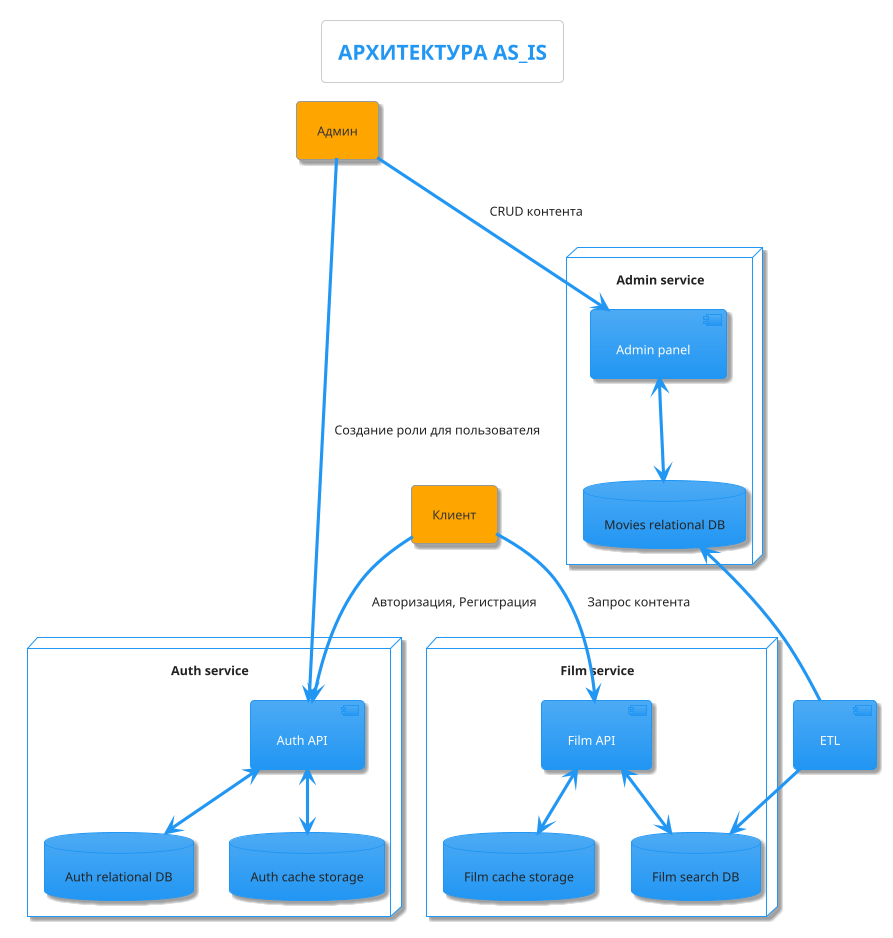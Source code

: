 @startuml
!theme materia

title  АРХИТЕКТУРA AS_IS

agent Админ
agent Клиент

node "Admin service" as admin_service {
    component "Admin panel" as django
    database "Movies relational DB" as movies_db
    django <--> movies_db
}

node "Auth service" as auth_service {
    component "Auth API" as auth_api
    database "Auth relational DB" as auth_db
    database "Auth cache storage" as cache_storage
    auth_api <--> auth_db
    auth_api <--> cache_storage
}

node "Film service" as film_service {
    component "Film API" as film_api
    database "Film search DB" as film_db
    database "Film cache storage"  as cache_storage_film
    film_api <--> film_db
    film_api <--> cache_storage_film
}

component "ETL" as etl_films
    movies_db <-- etl_films
    etl_films --> film_db


Админ --> django: CRUD контента
Админ --> auth_api: Создание роли для пользователя
Клиент --> auth_api:  Авторизация, Pегистрация
Клиент --> film_api:  Запрос контента
@enduml